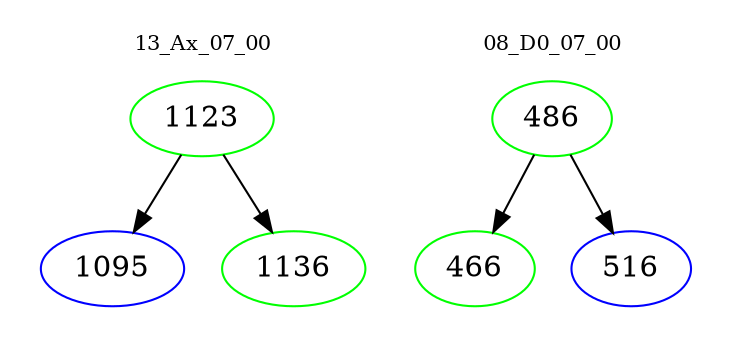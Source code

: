 digraph{
subgraph cluster_0 {
color = white
label = "13_Ax_07_00";
fontsize=10;
T0_1123 [label="1123", color="green"]
T0_1123 -> T0_1095 [color="black"]
T0_1095 [label="1095", color="blue"]
T0_1123 -> T0_1136 [color="black"]
T0_1136 [label="1136", color="green"]
}
subgraph cluster_1 {
color = white
label = "08_D0_07_00";
fontsize=10;
T1_486 [label="486", color="green"]
T1_486 -> T1_466 [color="black"]
T1_466 [label="466", color="green"]
T1_486 -> T1_516 [color="black"]
T1_516 [label="516", color="blue"]
}
}
